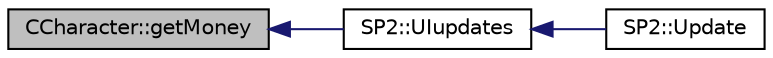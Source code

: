 digraph "CCharacter::getMoney"
{
  bgcolor="transparent";
  edge [fontname="Helvetica",fontsize="10",labelfontname="Helvetica",labelfontsize="10"];
  node [fontname="Helvetica",fontsize="10",shape=record];
  rankdir="LR";
  Node1 [label="CCharacter::getMoney",height=0.2,width=0.4,color="black", fillcolor="grey75", style="filled", fontcolor="black"];
  Node1 -> Node2 [dir="back",color="midnightblue",fontsize="10",style="solid",fontname="Helvetica"];
  Node2 [label="SP2::UIupdates",height=0.2,width=0.4,color="black",URL="$classSP2.html#a714b87284ae204d98ea4e7da6fc42468"];
  Node2 -> Node3 [dir="back",color="midnightblue",fontsize="10",style="solid",fontname="Helvetica"];
  Node3 [label="SP2::Update",height=0.2,width=0.4,color="black",URL="$classSP2.html#a075edf39d3102610bf7f404ae3b8d38c"];
}
